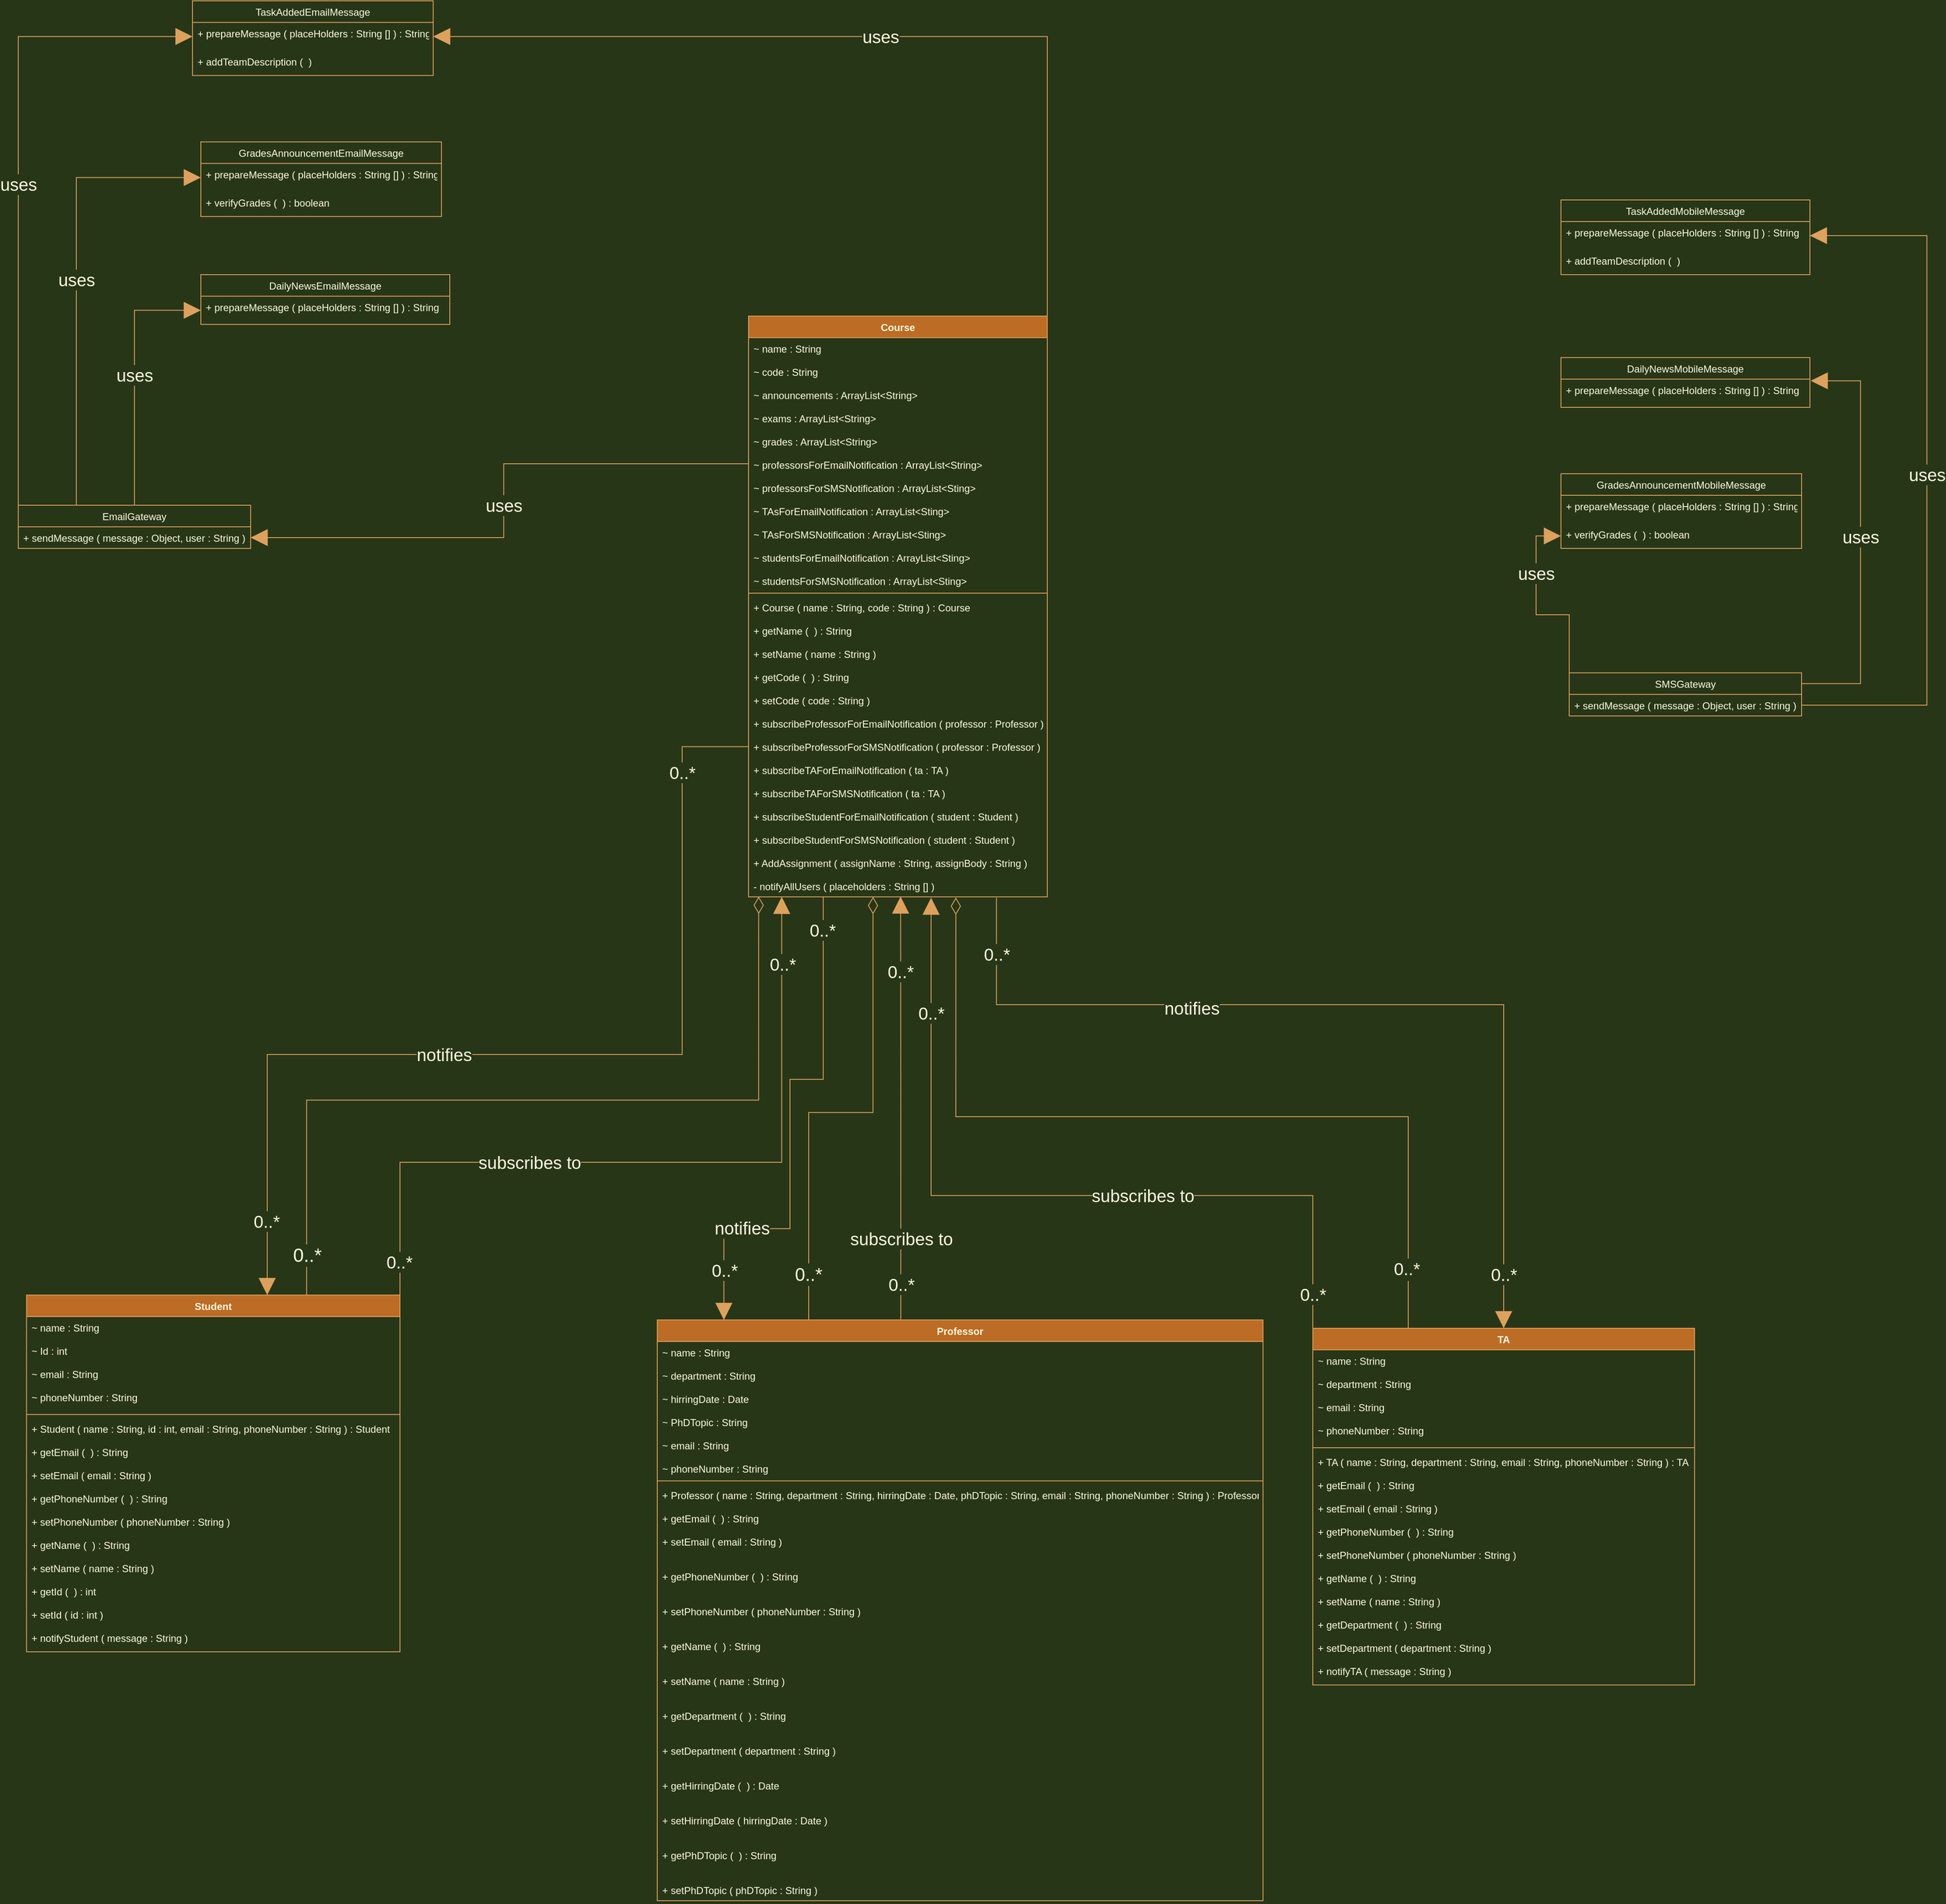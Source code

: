 <mxfile version="18.1.3" type="device"><diagram id="C5RBs43oDa-KdzZeNtuy" name="Page-1"><mxGraphModel dx="3529" dy="1009" grid="0" gridSize="10" guides="1" tooltips="1" connect="1" arrows="1" fold="1" page="0" pageScale="1" pageWidth="827" pageHeight="1169" background="#283618" math="0" shadow="0"><root><mxCell id="WIyWlLk6GJQsqaUBKTNV-0"/><mxCell id="WIyWlLk6GJQsqaUBKTNV-1" parent="WIyWlLk6GJQsqaUBKTNV-0"/><mxCell id="R3svXHAzmvk7KgA12MwV-81" value="uses" style="edgeStyle=orthogonalEdgeStyle;rounded=0;orthogonalLoop=1;jettySize=auto;html=1;exitX=1;exitY=0;exitDx=0;exitDy=0;fontSize=21;endArrow=block;endFill=1;endSize=18;labelBackgroundColor=#283618;strokeColor=#DDA15E;fontColor=#FEFAE0;" parent="WIyWlLk6GJQsqaUBKTNV-1" source="opDwTgLSQWwOPE9O4rs2-12" target="R3svXHAzmvk7KgA12MwV-31" edge="1"><mxGeometry relative="1" as="geometry"/></mxCell><mxCell id="R3svXHAzmvk7KgA12MwV-82" value="uses" style="edgeStyle=orthogonalEdgeStyle;rounded=0;orthogonalLoop=1;jettySize=auto;html=1;exitX=0;exitY=0.5;exitDx=0;exitDy=0;entryX=1;entryY=0.5;entryDx=0;entryDy=0;fontSize=21;endArrow=block;endFill=1;endSize=18;labelBackgroundColor=#283618;strokeColor=#DDA15E;fontColor=#FEFAE0;" parent="WIyWlLk6GJQsqaUBKTNV-1" source="opDwTgLSQWwOPE9O4rs2-13" target="R3svXHAzmvk7KgA12MwV-44" edge="1"><mxGeometry relative="1" as="geometry"/></mxCell><mxCell id="opDwTgLSQWwOPE9O4rs2-12" value="Course" style="swimlane;fontStyle=1;align=center;verticalAlign=top;childLayout=stackLayout;horizontal=1;startSize=26;horizontalStack=0;resizeParent=1;resizeParentMax=0;resizeLast=0;collapsible=1;marginBottom=0;fillColor=#BC6C25;strokeColor=#DDA15E;fontColor=#FEFAE0;" parent="WIyWlLk6GJQsqaUBKTNV-1" vertex="1"><mxGeometry x="-570" y="500" width="360" height="700" as="geometry"/></mxCell><mxCell id="opDwTgLSQWwOPE9O4rs2-13" value="~ name : String&#10;&#10;~ code : String&#10;&#10;~ announcements : ArrayList&lt;String&gt;&#10;&#10;~ exams : ArrayList&lt;String&gt;&#10;&#10;~ grades : ArrayList&lt;String&gt;&#10;&#10;~ professorsForEmailNotification : ArrayList&lt;String&gt;&#10;&#10;~ professorsForSMSNotification : ArrayList&lt;Sting&gt;&#10;&#10;~ TAsForEmailNotification : ArrayList&lt;Sting&gt;&#10;&#10;~ TAsForSMSNotification : ArrayList&lt;Sting&gt;&#10;&#10;~ studentsForEmailNotification : ArrayList&lt;Sting&gt;&#10;&#10;~ studentsForSMSNotification : ArrayList&lt;Sting&gt;" style="text;strokeColor=none;fillColor=none;align=left;verticalAlign=top;spacingLeft=4;spacingRight=4;overflow=hidden;rotatable=0;points=[[0,0.5],[1,0.5]];portConstraint=eastwest;fontColor=#FEFAE0;" parent="opDwTgLSQWwOPE9O4rs2-12" vertex="1"><mxGeometry y="26" width="360" height="304" as="geometry"/></mxCell><mxCell id="opDwTgLSQWwOPE9O4rs2-14" value="" style="line;strokeWidth=1;fillColor=none;align=left;verticalAlign=middle;spacingTop=-1;spacingLeft=3;spacingRight=3;rotatable=0;labelPosition=right;points=[];portConstraint=eastwest;labelBackgroundColor=#283618;strokeColor=#DDA15E;fontColor=#FEFAE0;" parent="opDwTgLSQWwOPE9O4rs2-12" vertex="1"><mxGeometry y="330" width="360" height="8" as="geometry"/></mxCell><mxCell id="opDwTgLSQWwOPE9O4rs2-15" value="+ Course ( name : String, code : String ) : Course&#10;&#10;+ getName (  ) : String&#10;&#10;+ setName ( name : String )&#10;&#10;+ getCode (  ) : String&#10;&#10;+ setCode ( code : String )&#10;&#10;+ subscribeProfessorForEmailNotification ( professor : Professor )&#10;&#10;+ subscribeProfessorForSMSNotification ( professor : Professor )&#10;&#10;+ subscribeTAForEmailNotification ( ta : TA )&#10;&#10;+ subscribeTAForSMSNotification ( ta : TA )&#10;&#10;+ subscribeStudentForEmailNotification ( student : Student )&#10;&#10;+ subscribeStudentForSMSNotification ( student : Student )&#10;&#10;+ AddAssignment ( assignName : String, assignBody : String )&#10;&#10;- notifyAllUsers ( placeholders : String [] )" style="text;strokeColor=none;fillColor=none;align=left;verticalAlign=top;spacingLeft=4;spacingRight=4;overflow=hidden;rotatable=0;points=[[0,0.5],[1,0.5]];portConstraint=eastwest;fontColor=#FEFAE0;" parent="opDwTgLSQWwOPE9O4rs2-12" vertex="1"><mxGeometry y="338" width="360" height="362" as="geometry"/></mxCell><mxCell id="R3svXHAzmvk7KgA12MwV-52" style="edgeStyle=orthogonalEdgeStyle;rounded=0;orthogonalLoop=1;jettySize=auto;html=1;exitX=0.25;exitY=0;exitDx=0;exitDy=0;endArrow=diamondThin;endFill=0;endSize=18;labelBackgroundColor=#283618;strokeColor=#DDA15E;fontColor=#FEFAE0;" parent="WIyWlLk6GJQsqaUBKTNV-1" source="R3svXHAzmvk7KgA12MwV-0" target="opDwTgLSQWwOPE9O4rs2-15" edge="1"><mxGeometry relative="1" as="geometry"><mxPoint x="-420" y="1320" as="targetPoint"/><Array as="points"><mxPoint x="-498" y="1460"/><mxPoint x="-420" y="1460"/></Array></mxGeometry></mxCell><mxCell id="R3svXHAzmvk7KgA12MwV-55" value="&lt;font style=&quot;font-size: 22px;&quot;&gt;0..*&lt;/font&gt;" style="edgeLabel;html=1;align=center;verticalAlign=middle;resizable=0;points=[];fontSize=23;labelBackgroundColor=#283618;fontColor=#FEFAE0;" parent="R3svXHAzmvk7KgA12MwV-52" vertex="1" connectable="0"><mxGeometry x="-0.811" y="1" relative="1" as="geometry"><mxPoint as="offset"/></mxGeometry></mxCell><mxCell id="R3svXHAzmvk7KgA12MwV-58" style="edgeStyle=orthogonalEdgeStyle;rounded=0;orthogonalLoop=1;jettySize=auto;html=1;exitX=0.402;exitY=-0.001;exitDx=0;exitDy=0;entryX=0.509;entryY=0.999;entryDx=0;entryDy=0;entryPerimeter=0;fontSize=21;endArrow=block;endFill=1;endSize=18;exitPerimeter=0;labelBackgroundColor=#283618;strokeColor=#DDA15E;fontColor=#FEFAE0;" parent="WIyWlLk6GJQsqaUBKTNV-1" source="R3svXHAzmvk7KgA12MwV-0" target="opDwTgLSQWwOPE9O4rs2-15" edge="1"><mxGeometry relative="1" as="geometry"><Array as="points"/></mxGeometry></mxCell><mxCell id="R3svXHAzmvk7KgA12MwV-61" value="subscribes to" style="edgeLabel;html=1;align=center;verticalAlign=middle;resizable=0;points=[];fontSize=21;labelBackgroundColor=#283618;fontColor=#FEFAE0;" parent="R3svXHAzmvk7KgA12MwV-58" vertex="1" connectable="0"><mxGeometry x="-0.615" relative="1" as="geometry"><mxPoint as="offset"/></mxGeometry></mxCell><mxCell id="R3svXHAzmvk7KgA12MwV-64" value="0..*" style="edgeLabel;html=1;align=center;verticalAlign=middle;resizable=0;points=[];fontSize=21;labelBackgroundColor=#283618;fontColor=#FEFAE0;" parent="R3svXHAzmvk7KgA12MwV-58" vertex="1" connectable="0"><mxGeometry x="-0.833" relative="1" as="geometry"><mxPoint as="offset"/></mxGeometry></mxCell><mxCell id="R3svXHAzmvk7KgA12MwV-67" value="0..*" style="edgeLabel;html=1;align=center;verticalAlign=middle;resizable=0;points=[];fontSize=21;labelBackgroundColor=#283618;fontColor=#FEFAE0;" parent="R3svXHAzmvk7KgA12MwV-58" vertex="1" connectable="0"><mxGeometry x="0.789" relative="1" as="geometry"><mxPoint y="36" as="offset"/></mxGeometry></mxCell><mxCell id="R3svXHAzmvk7KgA12MwV-0" value="Professor" style="swimlane;fontStyle=1;align=center;verticalAlign=top;childLayout=stackLayout;horizontal=1;startSize=26;horizontalStack=0;resizeParent=1;resizeParentMax=0;resizeLast=0;collapsible=1;marginBottom=0;fillColor=#BC6C25;strokeColor=#DDA15E;fontColor=#FEFAE0;" parent="WIyWlLk6GJQsqaUBKTNV-1" vertex="1"><mxGeometry x="-680" y="1710" width="730" height="700" as="geometry"/></mxCell><mxCell id="R3svXHAzmvk7KgA12MwV-1" value="~ name : String&#10;&#10;~ department : String&#10;&#10;~ hirringDate : Date&#10;&#10;~ PhDTopic : String&#10;&#10;~ email : String&#10;&#10;~ phoneNumber : String" style="text;strokeColor=none;fillColor=none;align=left;verticalAlign=top;spacingLeft=4;spacingRight=4;overflow=hidden;rotatable=0;points=[[0,0.5],[1,0.5]];portConstraint=eastwest;fontColor=#FEFAE0;" parent="R3svXHAzmvk7KgA12MwV-0" vertex="1"><mxGeometry y="26" width="730" height="164" as="geometry"/></mxCell><mxCell id="R3svXHAzmvk7KgA12MwV-2" value="" style="line;strokeWidth=1;fillColor=none;align=left;verticalAlign=middle;spacingTop=-1;spacingLeft=3;spacingRight=3;rotatable=0;labelPosition=right;points=[];portConstraint=eastwest;labelBackgroundColor=#283618;strokeColor=#DDA15E;fontColor=#FEFAE0;" parent="R3svXHAzmvk7KgA12MwV-0" vertex="1"><mxGeometry y="190" width="730" height="8" as="geometry"/></mxCell><mxCell id="R3svXHAzmvk7KgA12MwV-3" value="+ Professor ( name : String, department : String, hirringDate : Date, phDTopic : String, email : String, phoneNumber : String ) : Professor&#10;&#10;+ getEmail (  ) : String&#10;&#10;+ setEmail ( email : String )&#10;&#10;&#10;+ getPhoneNumber (  ) : String&#10;&#10;&#10;+ setPhoneNumber ( phoneNumber : String )&#10;&#10;&#10;+ getName (  ) : String&#10;&#10;&#10;+ setName ( name : String )&#10;&#10;&#10;+ getDepartment (  ) : String&#10;&#10;&#10;+ setDepartment ( department : String )&#10;&#10;&#10;+ getHirringDate (  ) : Date&#10;&#10;&#10;+ setHirringDate ( hirringDate : Date )&#10;&#10;&#10;+ getPhDTopic (  ) : String&#10;&#10;&#10;+ setPhDTopic ( phDTopic : String )&#10;&#10;&#10;+ notifyProfessor ( message : String )&#10;" style="text;strokeColor=none;fillColor=none;align=left;verticalAlign=top;spacingLeft=4;spacingRight=4;overflow=hidden;rotatable=0;points=[[0,0.5],[1,0.5]];portConstraint=eastwest;fontColor=#FEFAE0;" parent="R3svXHAzmvk7KgA12MwV-0" vertex="1"><mxGeometry y="198" width="730" height="502" as="geometry"/></mxCell><mxCell id="R3svXHAzmvk7KgA12MwV-53" style="edgeStyle=orthogonalEdgeStyle;rounded=0;orthogonalLoop=1;jettySize=auto;html=1;exitX=0.25;exitY=0;exitDx=0;exitDy=0;endArrow=diamondThin;endFill=0;endSize=18;entryX=0.694;entryY=1.002;entryDx=0;entryDy=0;entryPerimeter=0;labelBackgroundColor=#283618;strokeColor=#DDA15E;fontColor=#FEFAE0;" parent="WIyWlLk6GJQsqaUBKTNV-1" source="R3svXHAzmvk7KgA12MwV-8" target="opDwTgLSQWwOPE9O4rs2-15" edge="1"><mxGeometry relative="1" as="geometry"/></mxCell><mxCell id="R3svXHAzmvk7KgA12MwV-56" value="&lt;span style=&quot;font-size: 21px;&quot;&gt;0..*&lt;/span&gt;" style="edgeLabel;html=1;align=center;verticalAlign=middle;resizable=0;points=[];fontSize=22;labelBackgroundColor=#283618;fontColor=#FEFAE0;" parent="R3svXHAzmvk7KgA12MwV-53" vertex="1" connectable="0"><mxGeometry x="-0.867" y="2" relative="1" as="geometry"><mxPoint as="offset"/></mxGeometry></mxCell><mxCell id="R3svXHAzmvk7KgA12MwV-59" style="edgeStyle=orthogonalEdgeStyle;rounded=0;orthogonalLoop=1;jettySize=auto;html=1;exitX=0;exitY=0;exitDx=0;exitDy=0;fontSize=21;endArrow=block;endFill=1;endSize=18;labelBackgroundColor=#283618;strokeColor=#DDA15E;fontColor=#FEFAE0;" parent="WIyWlLk6GJQsqaUBKTNV-1" source="R3svXHAzmvk7KgA12MwV-8" edge="1"><mxGeometry relative="1" as="geometry"><mxPoint x="-350" y="1201" as="targetPoint"/><Array as="points"><mxPoint x="110" y="1560"/><mxPoint x="-350" y="1560"/><mxPoint x="-350" y="1201"/></Array></mxGeometry></mxCell><mxCell id="R3svXHAzmvk7KgA12MwV-62" value="subscribes to" style="edgeLabel;html=1;align=center;verticalAlign=middle;resizable=0;points=[];fontSize=21;labelBackgroundColor=#283618;fontColor=#FEFAE0;" parent="R3svXHAzmvk7KgA12MwV-59" vertex="1" connectable="0"><mxGeometry x="-0.254" relative="1" as="geometry"><mxPoint as="offset"/></mxGeometry></mxCell><mxCell id="R3svXHAzmvk7KgA12MwV-65" value="0..*" style="edgeLabel;html=1;align=center;verticalAlign=middle;resizable=0;points=[];fontSize=21;labelBackgroundColor=#283618;fontColor=#FEFAE0;" parent="R3svXHAzmvk7KgA12MwV-59" vertex="1" connectable="0"><mxGeometry x="-0.915" relative="1" as="geometry"><mxPoint as="offset"/></mxGeometry></mxCell><mxCell id="R3svXHAzmvk7KgA12MwV-68" value="0..*" style="edgeLabel;html=1;align=center;verticalAlign=middle;resizable=0;points=[];fontSize=21;labelBackgroundColor=#283618;fontColor=#FEFAE0;" parent="R3svXHAzmvk7KgA12MwV-59" vertex="1" connectable="0"><mxGeometry x="0.773" relative="1" as="geometry"><mxPoint y="28" as="offset"/></mxGeometry></mxCell><mxCell id="R3svXHAzmvk7KgA12MwV-8" value="TA" style="swimlane;fontStyle=1;align=center;verticalAlign=top;childLayout=stackLayout;horizontal=1;startSize=26;horizontalStack=0;resizeParent=1;resizeParentMax=0;resizeLast=0;collapsible=1;marginBottom=0;fillColor=#BC6C25;strokeColor=#DDA15E;fontColor=#FEFAE0;" parent="WIyWlLk6GJQsqaUBKTNV-1" vertex="1"><mxGeometry x="110" y="1720" width="460" height="430" as="geometry"/></mxCell><mxCell id="R3svXHAzmvk7KgA12MwV-9" value="~ name : String&#10;&#10;~ department : String&#10;&#10;~ email : String&#10;&#10;~ phoneNumber : String" style="text;strokeColor=none;fillColor=none;align=left;verticalAlign=top;spacingLeft=4;spacingRight=4;overflow=hidden;rotatable=0;points=[[0,0.5],[1,0.5]];portConstraint=eastwest;fontColor=#FEFAE0;" parent="R3svXHAzmvk7KgA12MwV-8" vertex="1"><mxGeometry y="26" width="460" height="114" as="geometry"/></mxCell><mxCell id="R3svXHAzmvk7KgA12MwV-10" value="" style="line;strokeWidth=1;fillColor=none;align=left;verticalAlign=middle;spacingTop=-1;spacingLeft=3;spacingRight=3;rotatable=0;labelPosition=right;points=[];portConstraint=eastwest;labelBackgroundColor=#283618;strokeColor=#DDA15E;fontColor=#FEFAE0;" parent="R3svXHAzmvk7KgA12MwV-8" vertex="1"><mxGeometry y="140" width="460" height="8" as="geometry"/></mxCell><mxCell id="R3svXHAzmvk7KgA12MwV-11" value="+ TA ( name : String, department : String, email : String, phoneNumber : String ) : TA&#10;&#10;+ getEmail (  ) : String&#10;&#10;+ setEmail ( email : String )&#10;&#10;+ getPhoneNumber (  ) : String&#10;&#10;+ setPhoneNumber ( phoneNumber : String )&#10;&#10;+ getName (  ) : String&#10;&#10;+ setName ( name : String )&#10;&#10;+ getDepartment (  ) : String&#10;&#10;+ setDepartment ( department : String )&#10;&#10;+ notifyTA ( message : String )" style="text;strokeColor=none;fillColor=none;align=left;verticalAlign=top;spacingLeft=4;spacingRight=4;overflow=hidden;rotatable=0;points=[[0,0.5],[1,0.5]];portConstraint=eastwest;fontColor=#FEFAE0;" parent="R3svXHAzmvk7KgA12MwV-8" vertex="1"><mxGeometry y="148" width="460" height="282" as="geometry"/></mxCell><mxCell id="R3svXHAzmvk7KgA12MwV-51" style="edgeStyle=orthogonalEdgeStyle;rounded=0;orthogonalLoop=1;jettySize=auto;html=1;exitX=0.75;exitY=0;exitDx=0;exitDy=0;entryX=0.034;entryY=0.999;entryDx=0;entryDy=0;entryPerimeter=0;endArrow=diamondThin;endFill=0;endSize=18;labelBackgroundColor=#283618;strokeColor=#DDA15E;fontColor=#FEFAE0;" parent="WIyWlLk6GJQsqaUBKTNV-1" source="R3svXHAzmvk7KgA12MwV-12" target="opDwTgLSQWwOPE9O4rs2-15" edge="1"><mxGeometry relative="1" as="geometry"/></mxCell><mxCell id="R3svXHAzmvk7KgA12MwV-54" value="&lt;font style=&quot;font-size: 23px;&quot;&gt;0..*&lt;/font&gt;" style="edgeLabel;html=1;align=center;verticalAlign=middle;resizable=0;points=[];labelBackgroundColor=#283618;fontColor=#FEFAE0;" parent="R3svXHAzmvk7KgA12MwV-51" vertex="1" connectable="0"><mxGeometry x="-0.905" relative="1" as="geometry"><mxPoint as="offset"/></mxGeometry></mxCell><mxCell id="R3svXHAzmvk7KgA12MwV-57" style="edgeStyle=orthogonalEdgeStyle;rounded=0;orthogonalLoop=1;jettySize=auto;html=1;exitX=1;exitY=0;exitDx=0;exitDy=0;fontSize=21;endArrow=block;endFill=1;endSize=18;labelBackgroundColor=#283618;strokeColor=#DDA15E;fontColor=#FEFAE0;" parent="WIyWlLk6GJQsqaUBKTNV-1" source="R3svXHAzmvk7KgA12MwV-12" edge="1"><mxGeometry relative="1" as="geometry"><mxPoint x="-530" y="1200" as="targetPoint"/><Array as="points"><mxPoint x="-990" y="1520"/><mxPoint x="-530" y="1520"/><mxPoint x="-530" y="1200"/></Array></mxGeometry></mxCell><mxCell id="R3svXHAzmvk7KgA12MwV-60" value="subscribes to" style="edgeLabel;html=1;align=center;verticalAlign=middle;resizable=0;points=[];fontSize=21;labelBackgroundColor=#283618;fontColor=#FEFAE0;" parent="R3svXHAzmvk7KgA12MwV-57" vertex="1" connectable="0"><mxGeometry x="-0.328" relative="1" as="geometry"><mxPoint as="offset"/></mxGeometry></mxCell><mxCell id="R3svXHAzmvk7KgA12MwV-63" value="0..*" style="edgeLabel;html=1;align=center;verticalAlign=middle;resizable=0;points=[];fontSize=21;labelBackgroundColor=#283618;fontColor=#FEFAE0;" parent="R3svXHAzmvk7KgA12MwV-57" vertex="1" connectable="0"><mxGeometry x="-0.914" y="1" relative="1" as="geometry"><mxPoint as="offset"/></mxGeometry></mxCell><mxCell id="R3svXHAzmvk7KgA12MwV-66" value="0..*" style="edgeLabel;html=1;align=center;verticalAlign=middle;resizable=0;points=[];fontSize=21;labelBackgroundColor=#283618;fontColor=#FEFAE0;" parent="R3svXHAzmvk7KgA12MwV-57" vertex="1" connectable="0"><mxGeometry x="0.878" y="-1" relative="1" as="geometry"><mxPoint y="23" as="offset"/></mxGeometry></mxCell><mxCell id="R3svXHAzmvk7KgA12MwV-12" value="Student" style="swimlane;fontStyle=1;align=center;verticalAlign=top;childLayout=stackLayout;horizontal=1;startSize=26;horizontalStack=0;resizeParent=1;resizeParentMax=0;resizeLast=0;collapsible=1;marginBottom=0;fillColor=#BC6C25;strokeColor=#DDA15E;fontColor=#FEFAE0;" parent="WIyWlLk6GJQsqaUBKTNV-1" vertex="1"><mxGeometry x="-1440" y="1680" width="450" height="430" as="geometry"/></mxCell><mxCell id="R3svXHAzmvk7KgA12MwV-13" value="~ name : String&#10;&#10;~ Id : int&#10;&#10;~ email : String&#10;&#10;~ phoneNumber : String" style="text;strokeColor=none;fillColor=none;align=left;verticalAlign=top;spacingLeft=4;spacingRight=4;overflow=hidden;rotatable=0;points=[[0,0.5],[1,0.5]];portConstraint=eastwest;fontColor=#FEFAE0;" parent="R3svXHAzmvk7KgA12MwV-12" vertex="1"><mxGeometry y="26" width="450" height="114" as="geometry"/></mxCell><mxCell id="R3svXHAzmvk7KgA12MwV-14" value="" style="line;strokeWidth=1;fillColor=none;align=left;verticalAlign=middle;spacingTop=-1;spacingLeft=3;spacingRight=3;rotatable=0;labelPosition=right;points=[];portConstraint=eastwest;labelBackgroundColor=#283618;strokeColor=#DDA15E;fontColor=#FEFAE0;" parent="R3svXHAzmvk7KgA12MwV-12" vertex="1"><mxGeometry y="140" width="450" height="8" as="geometry"/></mxCell><mxCell id="R3svXHAzmvk7KgA12MwV-15" value="+ Student ( name : String, id : int, email : String, phoneNumber : String ) : Student&#10;&#10;+ getEmail (  ) : String&#10;&#10;+ setEmail ( email : String )&#10;&#10;+ getPhoneNumber (  ) : String&#10;&#10;+ setPhoneNumber ( phoneNumber : String )&#10;&#10;+ getName (  ) : String&#10;&#10;+ setName ( name : String )&#10;&#10;+ getId (  ) : int&#10;&#10;+ setId ( id : int )&#10;&#10;+ notifyStudent ( message : String )" style="text;strokeColor=none;fillColor=none;align=left;verticalAlign=top;spacingLeft=4;spacingRight=4;overflow=hidden;rotatable=0;points=[[0,0.5],[1,0.5]];portConstraint=eastwest;fontColor=#FEFAE0;" parent="R3svXHAzmvk7KgA12MwV-12" vertex="1"><mxGeometry y="148" width="450" height="282" as="geometry"/></mxCell><mxCell id="R3svXHAzmvk7KgA12MwV-18" value="TaskAddedMobileMessage" style="swimlane;fontStyle=0;childLayout=stackLayout;horizontal=1;startSize=26;fillColor=none;horizontalStack=0;resizeParent=1;resizeParentMax=0;resizeLast=0;collapsible=1;marginBottom=0;strokeColor=#DDA15E;fontColor=#FEFAE0;" parent="WIyWlLk6GJQsqaUBKTNV-1" vertex="1"><mxGeometry x="409" y="360" width="300" height="90" as="geometry"/></mxCell><mxCell id="R3svXHAzmvk7KgA12MwV-19" value="+ prepareMessage ( placeHolders : String [] ) : String" style="text;strokeColor=none;fillColor=none;align=left;verticalAlign=top;spacingLeft=4;spacingRight=4;overflow=hidden;rotatable=0;points=[[0,0.5],[1,0.5]];portConstraint=eastwest;fontColor=#FEFAE0;" parent="R3svXHAzmvk7KgA12MwV-18" vertex="1"><mxGeometry y="26" width="300" height="34" as="geometry"/></mxCell><mxCell id="R3svXHAzmvk7KgA12MwV-20" value="+ addTeamDescription (  )" style="text;strokeColor=none;fillColor=none;align=left;verticalAlign=top;spacingLeft=4;spacingRight=4;overflow=hidden;rotatable=0;points=[[0,0.5],[1,0.5]];portConstraint=eastwest;fontColor=#FEFAE0;" parent="R3svXHAzmvk7KgA12MwV-18" vertex="1"><mxGeometry y="60" width="300" height="30" as="geometry"/></mxCell><mxCell id="R3svXHAzmvk7KgA12MwV-22" value="GradesAnnouncementEmailMessage" style="swimlane;fontStyle=0;childLayout=stackLayout;horizontal=1;startSize=26;fillColor=none;horizontalStack=0;resizeParent=1;resizeParentMax=0;resizeLast=0;collapsible=1;marginBottom=0;strokeColor=#DDA15E;fontColor=#FEFAE0;" parent="WIyWlLk6GJQsqaUBKTNV-1" vertex="1"><mxGeometry x="-1230" y="290" width="290" height="90" as="geometry"/></mxCell><mxCell id="R3svXHAzmvk7KgA12MwV-23" value="+ prepareMessage ( placeHolders : String [] ) : String" style="text;strokeColor=none;fillColor=none;align=left;verticalAlign=top;spacingLeft=4;spacingRight=4;overflow=hidden;rotatable=0;points=[[0,0.5],[1,0.5]];portConstraint=eastwest;fontColor=#FEFAE0;" parent="R3svXHAzmvk7KgA12MwV-22" vertex="1"><mxGeometry y="26" width="290" height="34" as="geometry"/></mxCell><mxCell id="R3svXHAzmvk7KgA12MwV-24" value="+ verifyGrades (  ) : boolean" style="text;strokeColor=none;fillColor=none;align=left;verticalAlign=top;spacingLeft=4;spacingRight=4;overflow=hidden;rotatable=0;points=[[0,0.5],[1,0.5]];portConstraint=eastwest;fontColor=#FEFAE0;" parent="R3svXHAzmvk7KgA12MwV-22" vertex="1"><mxGeometry y="60" width="290" height="30" as="geometry"/></mxCell><mxCell id="R3svXHAzmvk7KgA12MwV-26" value="GradesAnnouncementMobileMessage" style="swimlane;fontStyle=0;childLayout=stackLayout;horizontal=1;startSize=26;fillColor=none;horizontalStack=0;resizeParent=1;resizeParentMax=0;resizeLast=0;collapsible=1;marginBottom=0;strokeColor=#DDA15E;fontColor=#FEFAE0;" parent="WIyWlLk6GJQsqaUBKTNV-1" vertex="1"><mxGeometry x="409" y="690" width="290" height="90" as="geometry"/></mxCell><mxCell id="R3svXHAzmvk7KgA12MwV-27" value="+ prepareMessage ( placeHolders : String [] ) : String" style="text;strokeColor=none;fillColor=none;align=left;verticalAlign=top;spacingLeft=4;spacingRight=4;overflow=hidden;rotatable=0;points=[[0,0.5],[1,0.5]];portConstraint=eastwest;fontColor=#FEFAE0;" parent="R3svXHAzmvk7KgA12MwV-26" vertex="1"><mxGeometry y="26" width="290" height="34" as="geometry"/></mxCell><mxCell id="R3svXHAzmvk7KgA12MwV-28" value="+ verifyGrades (  ) : boolean" style="text;strokeColor=none;fillColor=none;align=left;verticalAlign=top;spacingLeft=4;spacingRight=4;overflow=hidden;rotatable=0;points=[[0,0.5],[1,0.5]];portConstraint=eastwest;fontColor=#FEFAE0;" parent="R3svXHAzmvk7KgA12MwV-26" vertex="1"><mxGeometry y="60" width="290" height="30" as="geometry"/></mxCell><mxCell id="R3svXHAzmvk7KgA12MwV-30" value="TaskAddedEmailMessage" style="swimlane;fontStyle=0;childLayout=stackLayout;horizontal=1;startSize=26;fillColor=none;horizontalStack=0;resizeParent=1;resizeParentMax=0;resizeLast=0;collapsible=1;marginBottom=0;strokeColor=#DDA15E;fontColor=#FEFAE0;" parent="WIyWlLk6GJQsqaUBKTNV-1" vertex="1"><mxGeometry x="-1240" y="120" width="290" height="90" as="geometry"/></mxCell><mxCell id="R3svXHAzmvk7KgA12MwV-31" value="+ prepareMessage ( placeHolders : String [] ) : String" style="text;strokeColor=none;fillColor=none;align=left;verticalAlign=top;spacingLeft=4;spacingRight=4;overflow=hidden;rotatable=0;points=[[0,0.5],[1,0.5]];portConstraint=eastwest;fontColor=#FEFAE0;" parent="R3svXHAzmvk7KgA12MwV-30" vertex="1"><mxGeometry y="26" width="290" height="34" as="geometry"/></mxCell><mxCell id="R3svXHAzmvk7KgA12MwV-32" value="+ addTeamDescription (  )" style="text;strokeColor=none;fillColor=none;align=left;verticalAlign=top;spacingLeft=4;spacingRight=4;overflow=hidden;rotatable=0;points=[[0,0.5],[1,0.5]];portConstraint=eastwest;fontColor=#FEFAE0;" parent="R3svXHAzmvk7KgA12MwV-30" vertex="1"><mxGeometry y="60" width="290" height="30" as="geometry"/></mxCell><mxCell id="R3svXHAzmvk7KgA12MwV-34" value="DailyNewsMobileMessage" style="swimlane;fontStyle=0;childLayout=stackLayout;horizontal=1;startSize=26;fillColor=none;horizontalStack=0;resizeParent=1;resizeParentMax=0;resizeLast=0;collapsible=1;marginBottom=0;strokeColor=#DDA15E;fontColor=#FEFAE0;" parent="WIyWlLk6GJQsqaUBKTNV-1" vertex="1"><mxGeometry x="409" y="550" width="300" height="60" as="geometry"/></mxCell><mxCell id="R3svXHAzmvk7KgA12MwV-35" value="+ prepareMessage ( placeHolders : String [] ) : String" style="text;strokeColor=none;fillColor=none;align=left;verticalAlign=top;spacingLeft=4;spacingRight=4;overflow=hidden;rotatable=0;points=[[0,0.5],[1,0.5]];portConstraint=eastwest;fontColor=#FEFAE0;" parent="R3svXHAzmvk7KgA12MwV-34" vertex="1"><mxGeometry y="26" width="300" height="34" as="geometry"/></mxCell><mxCell id="R3svXHAzmvk7KgA12MwV-38" value="DailyNewsEmailMessage" style="swimlane;fontStyle=0;childLayout=stackLayout;horizontal=1;startSize=26;fillColor=none;horizontalStack=0;resizeParent=1;resizeParentMax=0;resizeLast=0;collapsible=1;marginBottom=0;strokeColor=#DDA15E;fontColor=#FEFAE0;" parent="WIyWlLk6GJQsqaUBKTNV-1" vertex="1"><mxGeometry x="-1230" y="450" width="300" height="60" as="geometry"/></mxCell><mxCell id="R3svXHAzmvk7KgA12MwV-39" value="+ prepareMessage ( placeHolders : String [] ) : String" style="text;strokeColor=none;fillColor=none;align=left;verticalAlign=top;spacingLeft=4;spacingRight=4;overflow=hidden;rotatable=0;points=[[0,0.5],[1,0.5]];portConstraint=eastwest;fontColor=#FEFAE0;" parent="R3svXHAzmvk7KgA12MwV-38" vertex="1"><mxGeometry y="26" width="300" height="34" as="geometry"/></mxCell><mxCell id="R3svXHAzmvk7KgA12MwV-84" value="uses" style="edgeStyle=orthogonalEdgeStyle;rounded=0;orthogonalLoop=1;jettySize=auto;html=1;exitX=0;exitY=0;exitDx=0;exitDy=0;entryX=0;entryY=0.5;entryDx=0;entryDy=0;fontSize=21;endArrow=block;endFill=1;endSize=18;labelBackgroundColor=#283618;strokeColor=#DDA15E;fontColor=#FEFAE0;" parent="WIyWlLk6GJQsqaUBKTNV-1" source="R3svXHAzmvk7KgA12MwV-43" target="R3svXHAzmvk7KgA12MwV-31" edge="1"><mxGeometry relative="1" as="geometry"/></mxCell><mxCell id="R3svXHAzmvk7KgA12MwV-85" value="uses" style="edgeStyle=orthogonalEdgeStyle;rounded=0;orthogonalLoop=1;jettySize=auto;html=1;exitX=0.25;exitY=0;exitDx=0;exitDy=0;entryX=0;entryY=0.5;entryDx=0;entryDy=0;fontSize=21;endArrow=block;endFill=1;endSize=18;labelBackgroundColor=#283618;strokeColor=#DDA15E;fontColor=#FEFAE0;" parent="WIyWlLk6GJQsqaUBKTNV-1" source="R3svXHAzmvk7KgA12MwV-43" target="R3svXHAzmvk7KgA12MwV-23" edge="1"><mxGeometry relative="1" as="geometry"/></mxCell><mxCell id="R3svXHAzmvk7KgA12MwV-86" value="uses" style="edgeStyle=orthogonalEdgeStyle;rounded=0;orthogonalLoop=1;jettySize=auto;html=1;exitX=0.5;exitY=0;exitDx=0;exitDy=0;fontSize=21;endArrow=block;endFill=1;endSize=18;labelBackgroundColor=#283618;strokeColor=#DDA15E;fontColor=#FEFAE0;" parent="WIyWlLk6GJQsqaUBKTNV-1" source="R3svXHAzmvk7KgA12MwV-43" target="R3svXHAzmvk7KgA12MwV-39" edge="1"><mxGeometry relative="1" as="geometry"/></mxCell><mxCell id="R3svXHAzmvk7KgA12MwV-43" value="EmailGateway" style="swimlane;fontStyle=0;childLayout=stackLayout;horizontal=1;startSize=26;fillColor=none;horizontalStack=0;resizeParent=1;resizeParentMax=0;resizeLast=0;collapsible=1;marginBottom=0;strokeColor=#DDA15E;fontColor=#FEFAE0;" parent="WIyWlLk6GJQsqaUBKTNV-1" vertex="1"><mxGeometry x="-1450" y="728" width="280" height="52" as="geometry"/></mxCell><mxCell id="R3svXHAzmvk7KgA12MwV-44" value="+ sendMessage ( message : Object, user : String )" style="text;strokeColor=none;fillColor=none;align=left;verticalAlign=top;spacingLeft=4;spacingRight=4;overflow=hidden;rotatable=0;points=[[0,0.5],[1,0.5]];portConstraint=eastwest;fontColor=#FEFAE0;" parent="R3svXHAzmvk7KgA12MwV-43" vertex="1"><mxGeometry y="26" width="280" height="26" as="geometry"/></mxCell><mxCell id="R3svXHAzmvk7KgA12MwV-87" value="uses" style="edgeStyle=orthogonalEdgeStyle;rounded=0;orthogonalLoop=1;jettySize=auto;html=1;exitX=0;exitY=0;exitDx=0;exitDy=0;entryX=0;entryY=0.5;entryDx=0;entryDy=0;fontSize=21;endArrow=block;endFill=1;endSize=18;labelBackgroundColor=#283618;strokeColor=#DDA15E;fontColor=#FEFAE0;" parent="WIyWlLk6GJQsqaUBKTNV-1" source="R3svXHAzmvk7KgA12MwV-47" target="R3svXHAzmvk7KgA12MwV-28" edge="1"><mxGeometry x="0.361" relative="1" as="geometry"><mxPoint as="offset"/></mxGeometry></mxCell><mxCell id="R3svXHAzmvk7KgA12MwV-88" value="uses" style="edgeStyle=orthogonalEdgeStyle;rounded=0;orthogonalLoop=1;jettySize=auto;html=1;exitX=1;exitY=0.25;exitDx=0;exitDy=0;fontSize=21;endArrow=block;endFill=1;endSize=18;labelBackgroundColor=#283618;strokeColor=#DDA15E;fontColor=#FEFAE0;" parent="WIyWlLk6GJQsqaUBKTNV-1" source="R3svXHAzmvk7KgA12MwV-47" edge="1"><mxGeometry relative="1" as="geometry"><mxPoint x="710" y="578" as="targetPoint"/><Array as="points"><mxPoint x="770" y="943"/><mxPoint x="770" y="578"/></Array></mxGeometry></mxCell><mxCell id="R3svXHAzmvk7KgA12MwV-47" value="SMSGateway" style="swimlane;fontStyle=0;childLayout=stackLayout;horizontal=1;startSize=26;fillColor=none;horizontalStack=0;resizeParent=1;resizeParentMax=0;resizeLast=0;collapsible=1;marginBottom=0;strokeColor=#DDA15E;fontColor=#FEFAE0;" parent="WIyWlLk6GJQsqaUBKTNV-1" vertex="1"><mxGeometry x="419" y="930" width="280" height="52" as="geometry"/></mxCell><mxCell id="R3svXHAzmvk7KgA12MwV-48" value="+ sendMessage ( message : Object, user : String )" style="text;strokeColor=none;fillColor=none;align=left;verticalAlign=top;spacingLeft=4;spacingRight=4;overflow=hidden;rotatable=0;points=[[0,0.5],[1,0.5]];portConstraint=eastwest;fontColor=#FEFAE0;" parent="R3svXHAzmvk7KgA12MwV-47" vertex="1"><mxGeometry y="26" width="280" height="26" as="geometry"/></mxCell><mxCell id="R3svXHAzmvk7KgA12MwV-69" style="edgeStyle=orthogonalEdgeStyle;rounded=0;orthogonalLoop=1;jettySize=auto;html=1;exitX=0;exitY=0.5;exitDx=0;exitDy=0;fontSize=21;endArrow=block;endFill=1;endSize=18;labelBackgroundColor=#283618;strokeColor=#DDA15E;fontColor=#FEFAE0;" parent="WIyWlLk6GJQsqaUBKTNV-1" source="opDwTgLSQWwOPE9O4rs2-15" target="R3svXHAzmvk7KgA12MwV-12" edge="1"><mxGeometry relative="1" as="geometry"><Array as="points"><mxPoint x="-650" y="1019"/><mxPoint x="-650" y="1390"/><mxPoint x="-1150" y="1390"/></Array></mxGeometry></mxCell><mxCell id="R3svXHAzmvk7KgA12MwV-72" value="0..*" style="edgeLabel;html=1;align=center;verticalAlign=middle;resizable=0;points=[];fontSize=21;labelBackgroundColor=#283618;fontColor=#FEFAE0;" parent="R3svXHAzmvk7KgA12MwV-69" vertex="1" connectable="0"><mxGeometry x="-0.822" relative="1" as="geometry"><mxPoint as="offset"/></mxGeometry></mxCell><mxCell id="R3svXHAzmvk7KgA12MwV-73" value="0..*" style="edgeLabel;html=1;align=center;verticalAlign=middle;resizable=0;points=[];fontSize=21;labelBackgroundColor=#283618;fontColor=#FEFAE0;" parent="R3svXHAzmvk7KgA12MwV-69" vertex="1" connectable="0"><mxGeometry x="0.965" y="-1" relative="1" as="geometry"><mxPoint y="-68" as="offset"/></mxGeometry></mxCell><mxCell id="R3svXHAzmvk7KgA12MwV-78" value="notifies" style="edgeLabel;html=1;align=center;verticalAlign=middle;resizable=0;points=[];fontSize=21;labelBackgroundColor=#283618;fontColor=#FEFAE0;" parent="R3svXHAzmvk7KgA12MwV-69" vertex="1" connectable="0"><mxGeometry x="0.192" relative="1" as="geometry"><mxPoint x="1" as="offset"/></mxGeometry></mxCell><mxCell id="R3svXHAzmvk7KgA12MwV-70" style="edgeStyle=orthogonalEdgeStyle;rounded=0;orthogonalLoop=1;jettySize=auto;html=1;entryX=0.11;entryY=0;entryDx=0;entryDy=0;entryPerimeter=0;fontSize=21;endArrow=block;endFill=1;endSize=18;labelBackgroundColor=#283618;strokeColor=#DDA15E;fontColor=#FEFAE0;" parent="WIyWlLk6GJQsqaUBKTNV-1" target="R3svXHAzmvk7KgA12MwV-0" edge="1"><mxGeometry relative="1" as="geometry"><mxPoint x="-480" y="1200" as="sourcePoint"/><Array as="points"><mxPoint x="-480" y="1200"/><mxPoint x="-480" y="1420"/><mxPoint x="-520" y="1420"/><mxPoint x="-520" y="1600"/><mxPoint x="-600" y="1600"/></Array></mxGeometry></mxCell><mxCell id="R3svXHAzmvk7KgA12MwV-74" value="0..*" style="edgeLabel;html=1;align=center;verticalAlign=middle;resizable=0;points=[];fontSize=21;labelBackgroundColor=#283618;fontColor=#FEFAE0;" parent="R3svXHAzmvk7KgA12MwV-70" vertex="1" connectable="0"><mxGeometry x="-0.94" y="-1" relative="1" as="geometry"><mxPoint y="21" as="offset"/></mxGeometry></mxCell><mxCell id="R3svXHAzmvk7KgA12MwV-75" value="0..*" style="edgeLabel;html=1;align=center;verticalAlign=middle;resizable=0;points=[];fontSize=21;labelBackgroundColor=#283618;fontColor=#FEFAE0;" parent="R3svXHAzmvk7KgA12MwV-70" vertex="1" connectable="0"><mxGeometry x="0.879" relative="1" as="geometry"><mxPoint y="-22" as="offset"/></mxGeometry></mxCell><mxCell id="R3svXHAzmvk7KgA12MwV-79" value="notifies" style="edgeLabel;html=1;align=center;verticalAlign=middle;resizable=0;points=[];fontSize=21;labelBackgroundColor=#283618;fontColor=#FEFAE0;" parent="R3svXHAzmvk7KgA12MwV-70" vertex="1" connectable="0"><mxGeometry x="0.583" y="-1" relative="1" as="geometry"><mxPoint as="offset"/></mxGeometry></mxCell><mxCell id="R3svXHAzmvk7KgA12MwV-71" style="edgeStyle=orthogonalEdgeStyle;rounded=0;orthogonalLoop=1;jettySize=auto;html=1;exitX=0.83;exitY=1.003;exitDx=0;exitDy=0;fontSize=21;endArrow=block;endFill=1;endSize=18;exitPerimeter=0;labelBackgroundColor=#283618;strokeColor=#DDA15E;fontColor=#FEFAE0;" parent="WIyWlLk6GJQsqaUBKTNV-1" source="opDwTgLSQWwOPE9O4rs2-15" target="R3svXHAzmvk7KgA12MwV-8" edge="1"><mxGeometry relative="1" as="geometry"><mxPoint x="290" y="1710" as="targetPoint"/><Array as="points"><mxPoint x="-271" y="1330"/><mxPoint x="340" y="1330"/></Array></mxGeometry></mxCell><mxCell id="R3svXHAzmvk7KgA12MwV-76" value="0..*" style="edgeLabel;html=1;align=center;verticalAlign=middle;resizable=0;points=[];fontSize=21;labelBackgroundColor=#283618;fontColor=#FEFAE0;" parent="R3svXHAzmvk7KgA12MwV-71" vertex="1" connectable="0"><mxGeometry x="-0.952" relative="1" as="geometry"><mxPoint y="41" as="offset"/></mxGeometry></mxCell><mxCell id="R3svXHAzmvk7KgA12MwV-77" value="0..*" style="edgeLabel;html=1;align=center;verticalAlign=middle;resizable=0;points=[];fontSize=21;labelBackgroundColor=#283618;fontColor=#FEFAE0;" parent="R3svXHAzmvk7KgA12MwV-71" vertex="1" connectable="0"><mxGeometry x="0.884" relative="1" as="geometry"><mxPoint as="offset"/></mxGeometry></mxCell><mxCell id="R3svXHAzmvk7KgA12MwV-80" value="notifies" style="edgeLabel;html=1;align=center;verticalAlign=middle;resizable=0;points=[];fontSize=21;labelBackgroundColor=#283618;fontColor=#FEFAE0;" parent="R3svXHAzmvk7KgA12MwV-71" vertex="1" connectable="0"><mxGeometry x="-0.356" y="-4" relative="1" as="geometry"><mxPoint as="offset"/></mxGeometry></mxCell><mxCell id="R3svXHAzmvk7KgA12MwV-89" value="uses" style="edgeStyle=orthogonalEdgeStyle;rounded=0;orthogonalLoop=1;jettySize=auto;html=1;exitX=1;exitY=0.5;exitDx=0;exitDy=0;entryX=1;entryY=0.5;entryDx=0;entryDy=0;fontSize=21;endArrow=block;endFill=1;endSize=18;labelBackgroundColor=#283618;strokeColor=#DDA15E;fontColor=#FEFAE0;" parent="WIyWlLk6GJQsqaUBKTNV-1" source="R3svXHAzmvk7KgA12MwV-48" target="R3svXHAzmvk7KgA12MwV-19" edge="1"><mxGeometry relative="1" as="geometry"><Array as="points"><mxPoint x="850" y="969"/><mxPoint x="850" y="403"/></Array></mxGeometry></mxCell></root></mxGraphModel></diagram></mxfile>